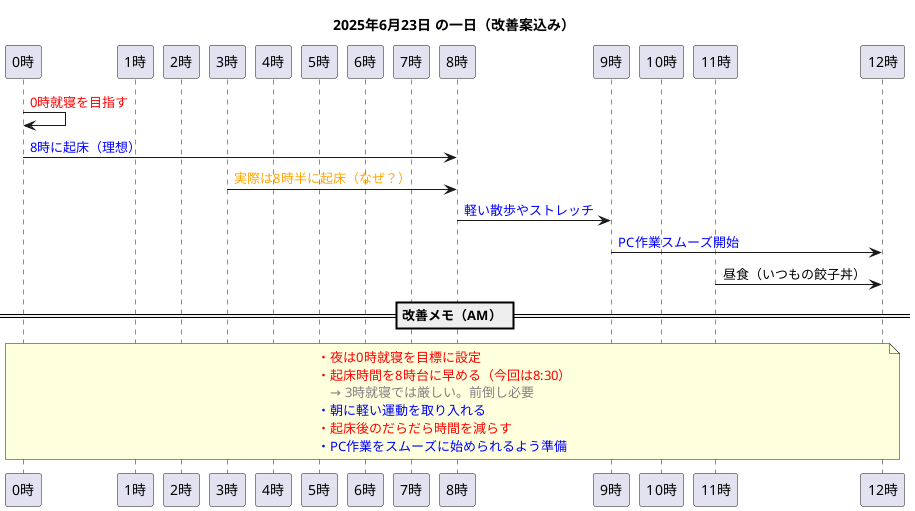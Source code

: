 @startuml
title 2025年6月23日 の一日（改善案込み）

participant "0時" as T0
participant "1時" as T1
participant "2時" as T2
participant "3時" as T3
participant "4時" as T4
participant "5時" as T5
participant "6時" as T6
participant "7時" as T7
participant "8時" as T8
participant "9時" as T9
participant "10時" as T10
participant "11時" as T11
participant "12時" as T12

T0 -> T0: <font color=red>0時就寝を目指す</font>
T0 -> T8: <font color=blue>8時に起床（理想）</font>
T3 -> T8: <font color=orange>実際は8時半に起床（なぜ？）</font>
T8 -> T9: <font color=blue>軽い散歩やストレッチ</font>
T9 -> T12: <font color=blue>PC作業スムーズ開始</font>
T11 -> T12: 昼食（いつもの餃子丼）

== 改善メモ（AM） ==
note over T0, T12
<color:red>・夜は0時就寝を目標に設定</color>  
<color:red>・起床時間を8時台に早める（今回は8:30）</color>  
<color:gray>　→ 3時就寝では厳しい。前倒し必要</color>  
<color:blue>・朝に軽い運動を取り入れる</color>  
<color:red>・起床後のだらだら時間を減らす</color>  
<color:blue>・PC作業をスムーズに始められるよう準備</color>
end note

@enduml